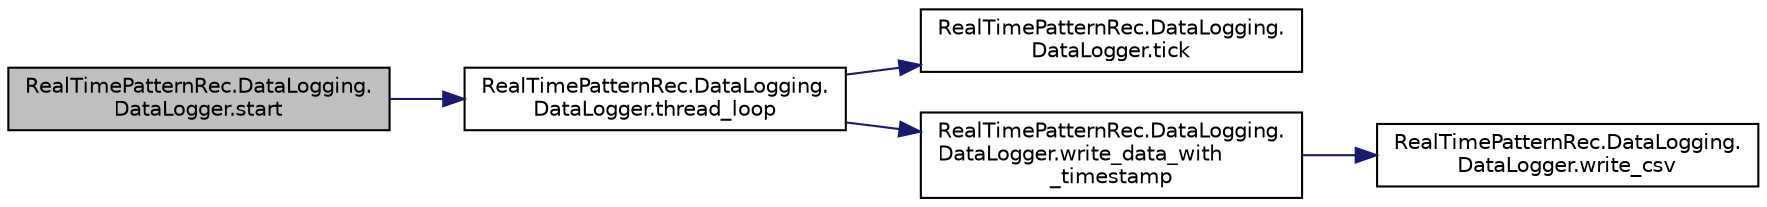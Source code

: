 digraph "RealTimePatternRec.DataLogging.DataLogger.start"
{
 // LATEX_PDF_SIZE
  edge [fontname="Helvetica",fontsize="10",labelfontname="Helvetica",labelfontsize="10"];
  node [fontname="Helvetica",fontsize="10",shape=record];
  rankdir="LR";
  Node1 [label="RealTimePatternRec.DataLogging.\lDataLogger.start",height=0.2,width=0.4,color="black", fillcolor="grey75", style="filled", fontcolor="black",tooltip="starts data grabbing thread"];
  Node1 -> Node2 [color="midnightblue",fontsize="10",style="solid",fontname="Helvetica"];
  Node2 [label="RealTimePatternRec.DataLogging.\lDataLogger.thread_loop",height=0.2,width=0.4,color="black", fillcolor="white", style="filled",URL="$class_real_time_pattern_rec_1_1_data_logging_1_1_data_logger.html#ab2cd46788888568fe9a4a5ae1c396f32",tooltip="main loop for logging thread. waits till sample frequency specified delay before grabbing data and wr..."];
  Node2 -> Node3 [color="midnightblue",fontsize="10",style="solid",fontname="Helvetica"];
  Node3 [label="RealTimePatternRec.DataLogging.\lDataLogger.tick",height=0.2,width=0.4,color="black", fillcolor="white", style="filled",URL="$class_real_time_pattern_rec_1_1_data_logging_1_1_data_logger.html#a9765476ccd8ca6dcd437a370f32ea3f4",tooltip="updates stopwatch and flips timeflag if enough time has passed to log another value"];
  Node2 -> Node4 [color="midnightblue",fontsize="10",style="solid",fontname="Helvetica"];
  Node4 [label="RealTimePatternRec.DataLogging.\lDataLogger.write_data_with\l_timestamp",height=0.2,width=0.4,color="black", fillcolor="white", style="filled",URL="$class_real_time_pattern_rec_1_1_data_logging_1_1_data_logger.html#ae49c4de5079f2382e4666d4daacb5ec4",tooltip="writes timestamp before writing data as comma seperated value"];
  Node4 -> Node5 [color="midnightblue",fontsize="10",style="solid",fontname="Helvetica"];
  Node5 [label="RealTimePatternRec.DataLogging.\lDataLogger.write_csv",height=0.2,width=0.4,color="black", fillcolor="white", style="filled",URL="$class_real_time_pattern_rec_1_1_data_logging_1_1_data_logger.html#a5155b6a7e37005050f7d4a1e47643ae7",tooltip="writes data to file as comma seperated values"];
}
